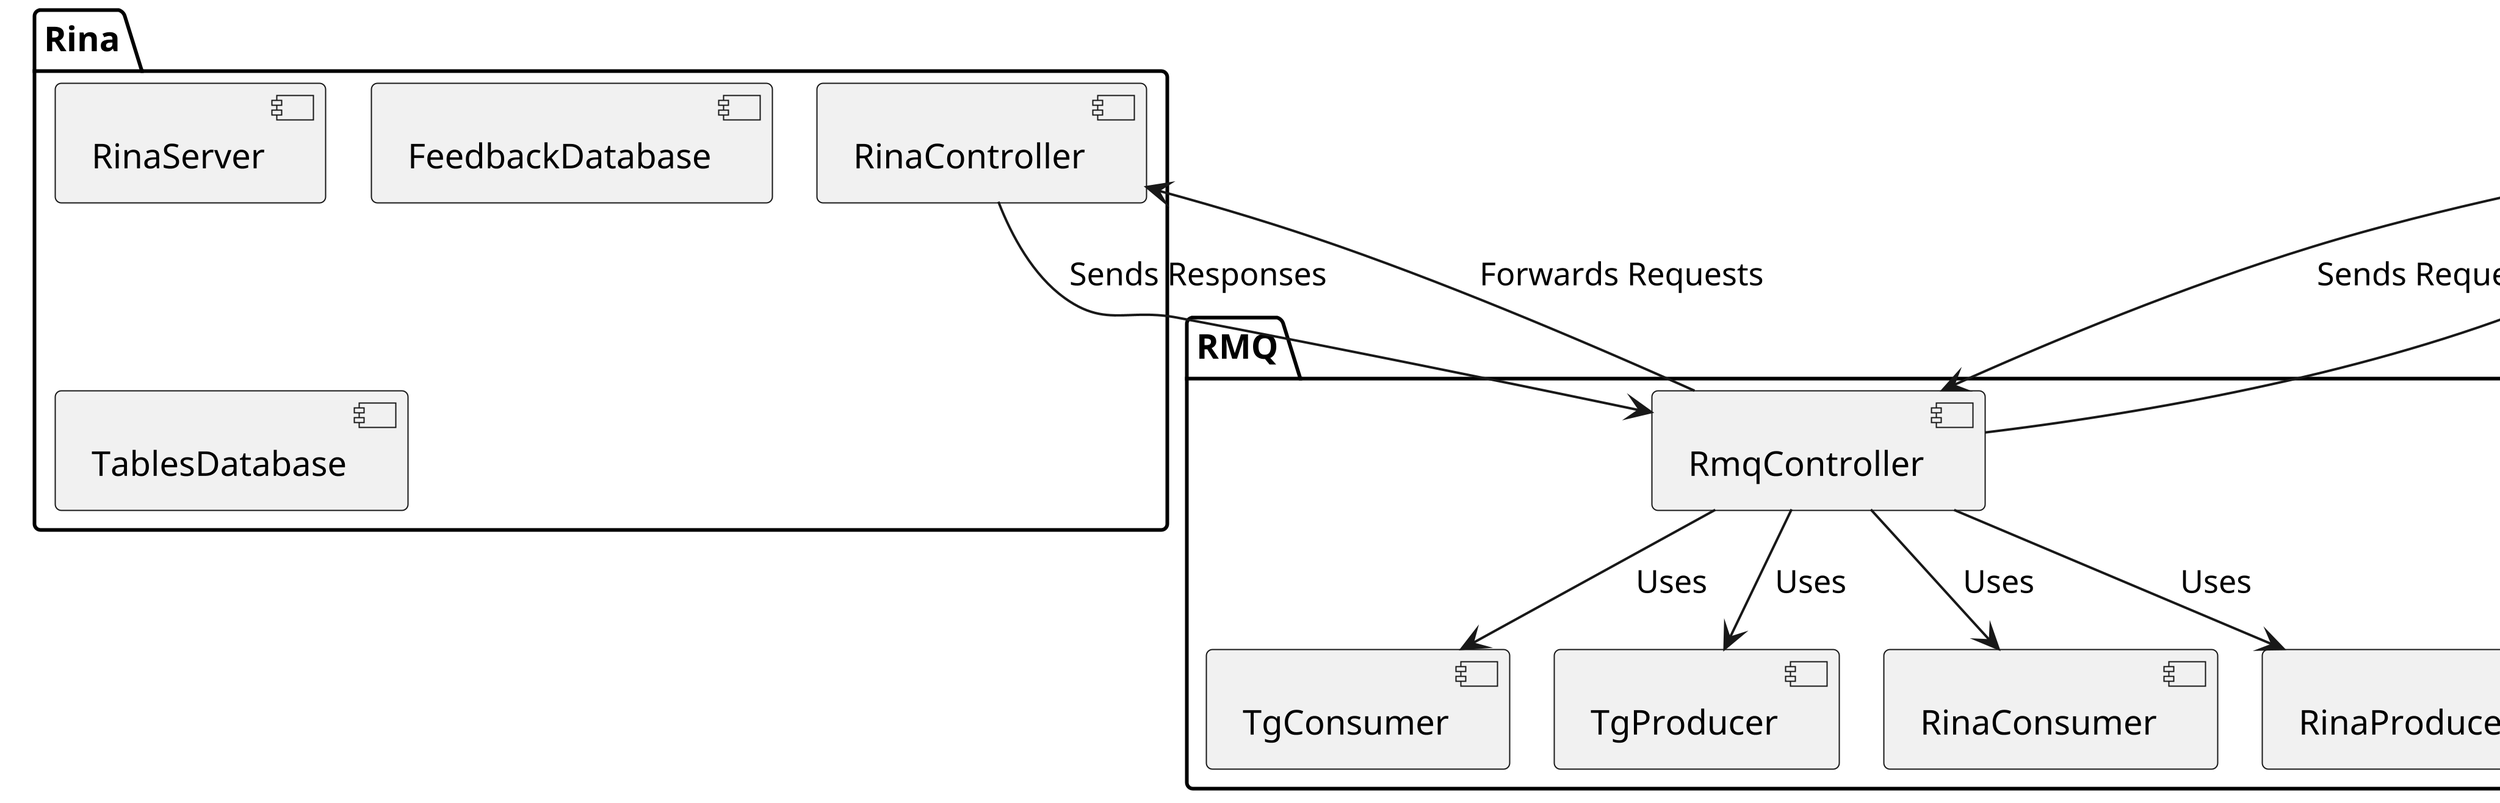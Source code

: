 @startuml Component Diagram
!pragma layout smetana

scale 2048 width
scale 2048 height

package "Rina" {
  [RinaController]
  [RinaServer]
  [FeedbackDatabase]
  [TablesDatabase]
}

package "Telegram" {
  [TgServer]
  [TgController]
  [TgView]
  [JsonController]
  [RequestController]
  [ResponseController]
}

package "RMQ" {
  [RmqController]
  [TgConsumer]
  [TgProducer]
  [RinaConsumer]
  [RinaProducer]
}

[TgController] --> [RmqController] : Sends Requests >
[RmqController] --> [RinaController] : Forwards Requests >
[RinaController] --> [RmqController] : Sends Responses >
[RmqController] --> [TgController] : Forwards Responses >

[RmqController] --> [TgConsumer] : Uses >
[RmqController] --> [TgProducer] : Uses >
[RmqController] --> [RinaConsumer] : Uses >
[RmqController] --> [RinaProducer] : Uses >

@enduml
